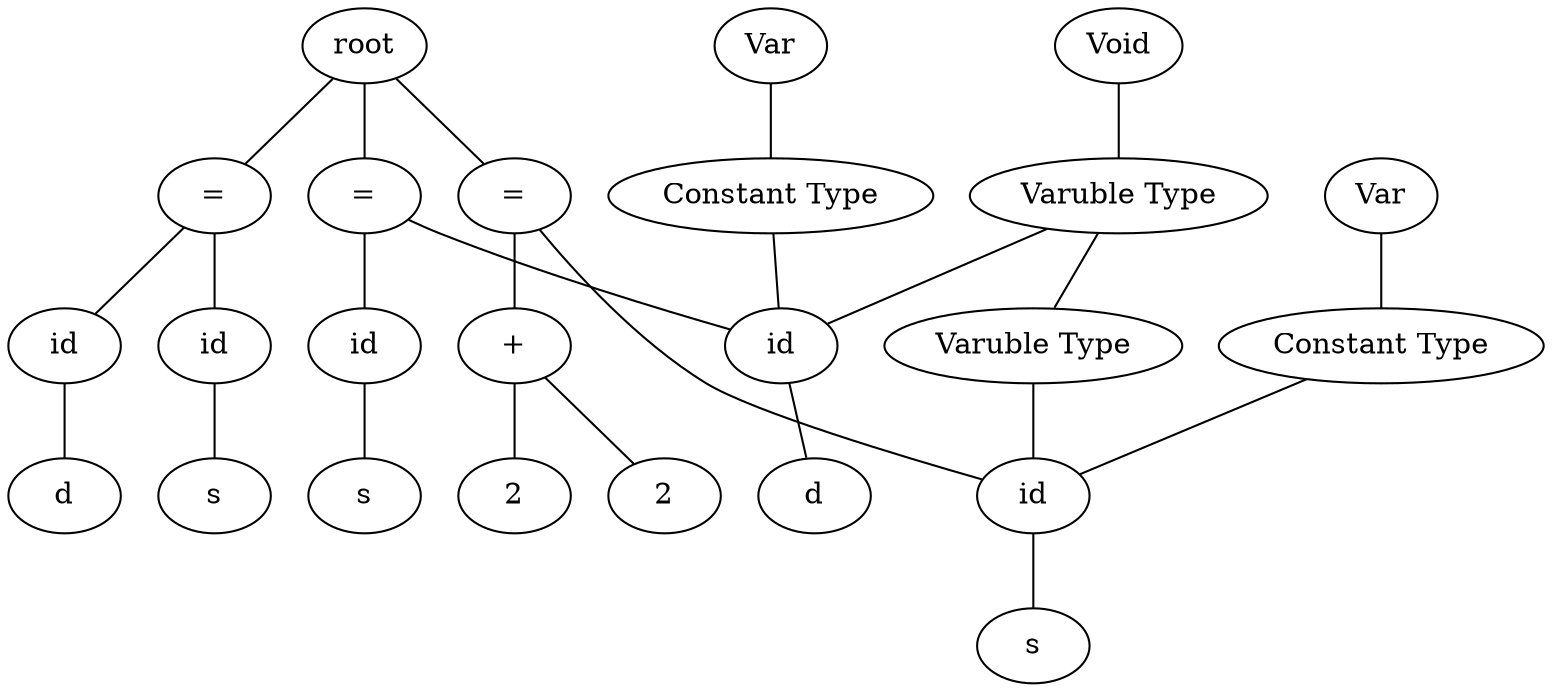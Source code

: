 graph graphname {
root;
assign0[label = "="];
root--assign0;
expr0[label = "id"];
assign0--expr0;
type0[label = "Varuble Type"];
type0--expr0;
type1[label = "Int"];
type1--type0;
consttype0[label = "Constant Type"];
consttype0--expr0;
consttype1[label = "Var"];
consttype1--consttype0;
expr1[label = "s"];
expr0--expr1;
expr2[label = "+"];
assign0--expr2;
expr3[label = "2"];
expr2--expr3;
expr4[label = "2"];
expr2--expr4;
assign1[label = "="];
root--assign1;
expr5[label = "id"];
assign1--expr5;
type1[label = "Varuble Type"];
type1--expr5;
type2[label = "Void"];
type2--type1;
consttype2[label = "Constant Type"];
consttype2--expr5;
consttype3[label = "Var"];
consttype3--consttype2;
expr6[label = "d"];
expr5--expr6;
expr7[label = "id"];
assign1--expr7;
expr8[label = "s"];
expr7--expr8;
assign2[label = "="];
root--assign2;
expr9[label = "id"];
assign2--expr9;
expr10[label = "d"];
expr9--expr10;
expr11[label = "id"];
assign2--expr11;
expr12[label = "s"];
expr11--expr12;
}
